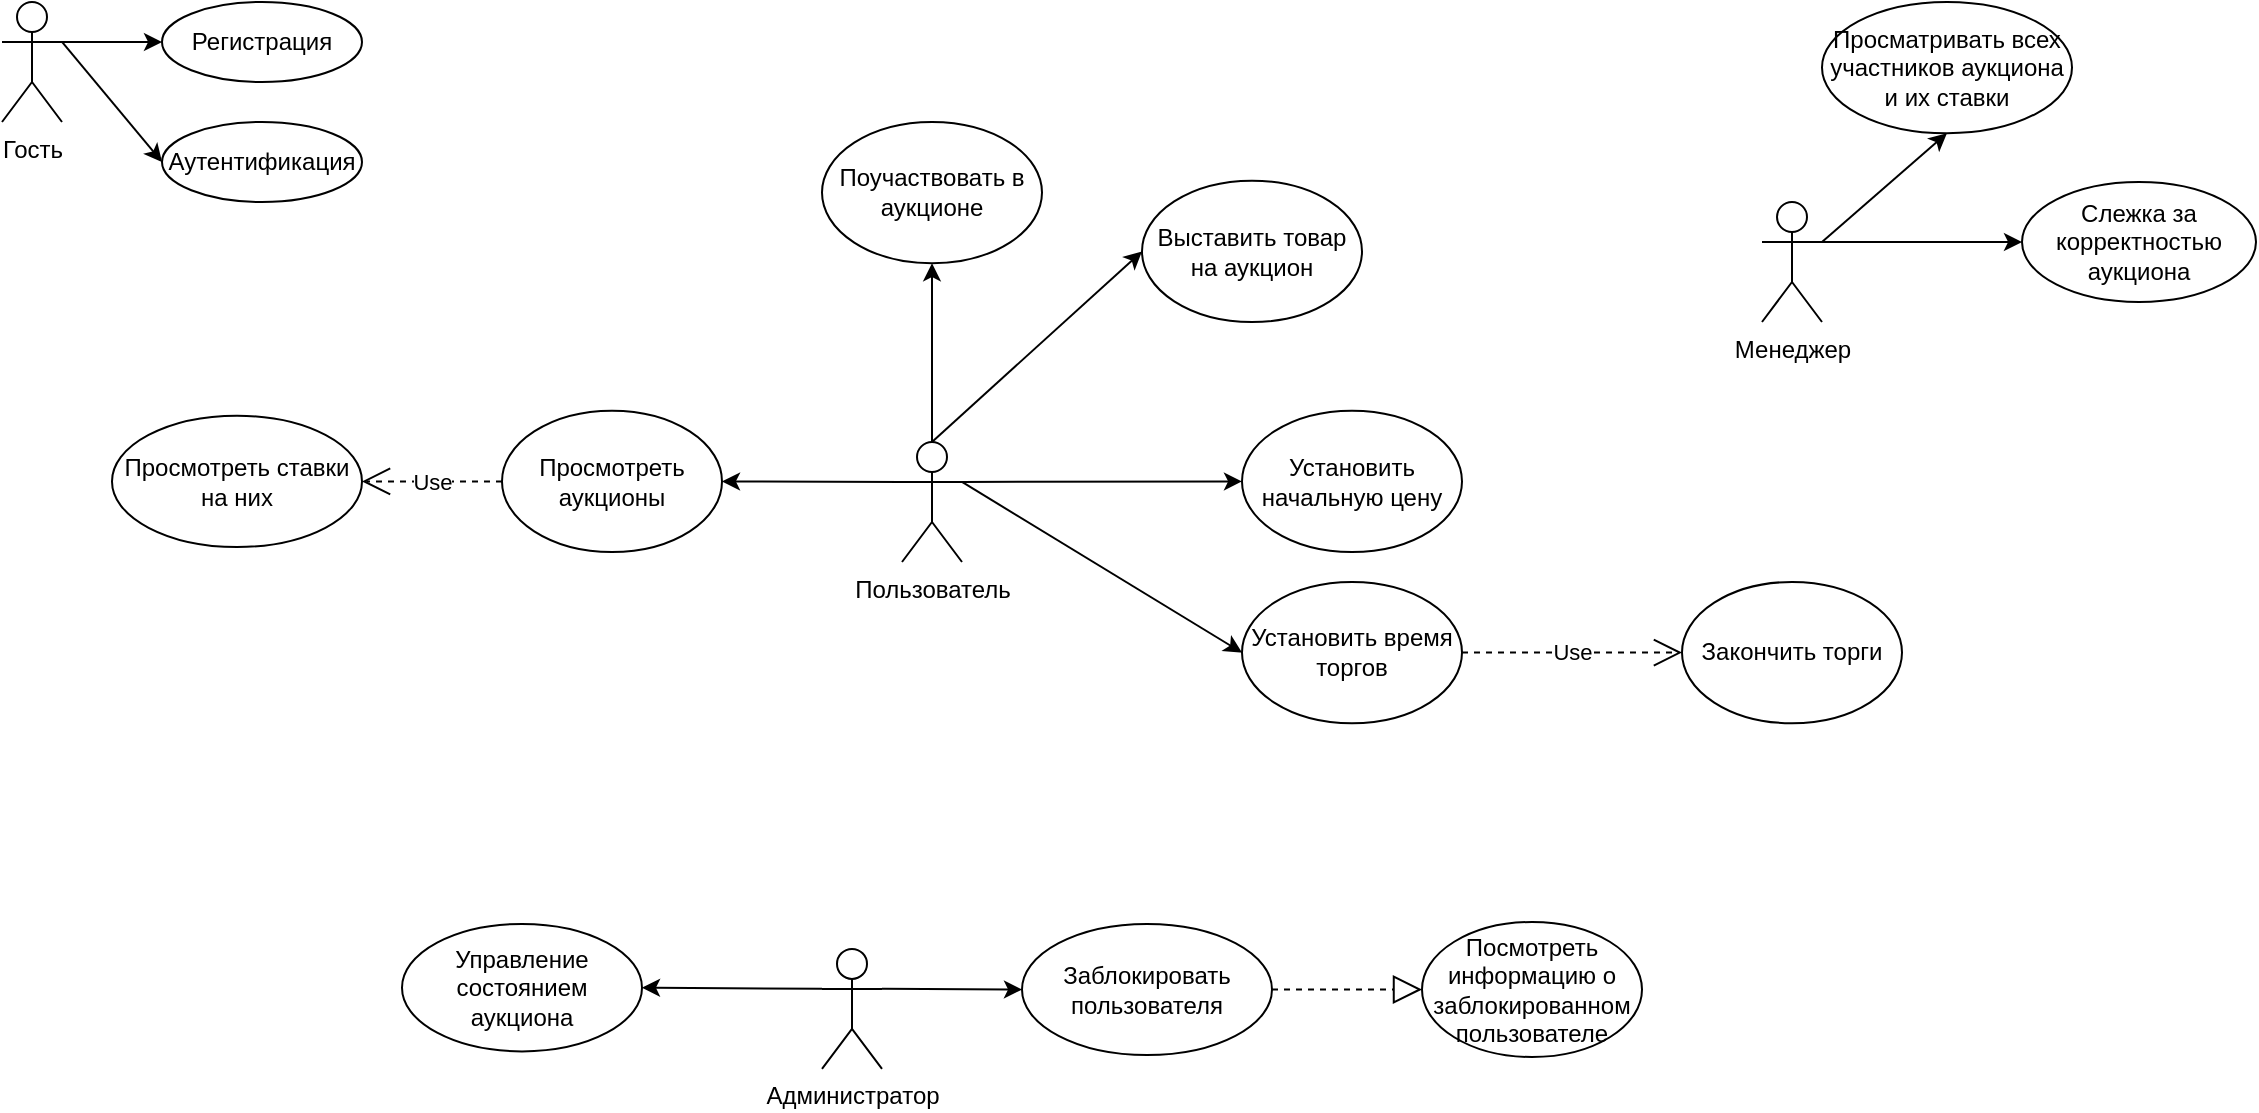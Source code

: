 <mxfile version="22.1.7" type="device">
  <diagram name="Страница — 1" id="Kt6jqAIu88hPu5RBo1W2">
    <mxGraphModel dx="1400" dy="723" grid="0" gridSize="10" guides="1" tooltips="1" connect="1" arrows="1" fold="1" page="1" pageScale="1" pageWidth="1169" pageHeight="1654" math="0" shadow="0">
      <root>
        <mxCell id="0" />
        <mxCell id="1" parent="0" />
        <mxCell id="ucYuG6menEjkq9Tot8bH-1" value="Администратор" style="shape=umlActor;verticalLabelPosition=bottom;verticalAlign=top;html=1;outlineConnect=0;" vertex="1" parent="1">
          <mxGeometry x="440" y="493.44" width="30" height="60" as="geometry" />
        </mxCell>
        <mxCell id="ucYuG6menEjkq9Tot8bH-3" value="Гость" style="shape=umlActor;verticalLabelPosition=bottom;verticalAlign=top;html=1;outlineConnect=0;" vertex="1" parent="1">
          <mxGeometry x="30" y="20" width="30" height="60" as="geometry" />
        </mxCell>
        <mxCell id="ucYuG6menEjkq9Tot8bH-4" value="Аутентификация" style="ellipse;whiteSpace=wrap;html=1;" vertex="1" parent="1">
          <mxGeometry x="110" y="80" width="100" height="40" as="geometry" />
        </mxCell>
        <mxCell id="ucYuG6menEjkq9Tot8bH-5" value="Регистрация" style="ellipse;whiteSpace=wrap;html=1;" vertex="1" parent="1">
          <mxGeometry x="110" y="20" width="100" height="40" as="geometry" />
        </mxCell>
        <mxCell id="ucYuG6menEjkq9Tot8bH-6" value="" style="endArrow=classic;html=1;rounded=0;exitX=1;exitY=0.333;exitDx=0;exitDy=0;exitPerimeter=0;entryX=0;entryY=0.5;entryDx=0;entryDy=0;" edge="1" parent="1" source="ucYuG6menEjkq9Tot8bH-3" target="ucYuG6menEjkq9Tot8bH-5">
          <mxGeometry width="50" height="50" relative="1" as="geometry">
            <mxPoint x="50" y="290" as="sourcePoint" />
            <mxPoint x="100" y="240" as="targetPoint" />
          </mxGeometry>
        </mxCell>
        <mxCell id="ucYuG6menEjkq9Tot8bH-7" value="" style="endArrow=classic;html=1;rounded=0;entryX=0;entryY=0.5;entryDx=0;entryDy=0;exitX=1;exitY=0.333;exitDx=0;exitDy=0;exitPerimeter=0;" edge="1" parent="1" source="ucYuG6menEjkq9Tot8bH-3" target="ucYuG6menEjkq9Tot8bH-4">
          <mxGeometry width="50" height="50" relative="1" as="geometry">
            <mxPoint x="30" y="290" as="sourcePoint" />
            <mxPoint x="80" y="240" as="targetPoint" />
          </mxGeometry>
        </mxCell>
        <mxCell id="ucYuG6menEjkq9Tot8bH-9" value="Управление состоянием аукциона" style="ellipse;whiteSpace=wrap;html=1;" vertex="1" parent="1">
          <mxGeometry x="230" y="480.94" width="120" height="63.75" as="geometry" />
        </mxCell>
        <mxCell id="ucYuG6menEjkq9Tot8bH-10" value="Заблокировать пользователя" style="ellipse;whiteSpace=wrap;html=1;" vertex="1" parent="1">
          <mxGeometry x="540" y="480.94" width="125" height="65.62" as="geometry" />
        </mxCell>
        <mxCell id="ucYuG6menEjkq9Tot8bH-11" value="" style="endArrow=block;dashed=1;endFill=0;endSize=12;html=1;rounded=0;exitX=1;exitY=0.5;exitDx=0;exitDy=0;entryX=0;entryY=0.5;entryDx=0;entryDy=0;" edge="1" parent="1" source="ucYuG6menEjkq9Tot8bH-10" target="ucYuG6menEjkq9Tot8bH-12">
          <mxGeometry width="160" relative="1" as="geometry">
            <mxPoint x="590" y="633.44" as="sourcePoint" />
            <mxPoint x="750" y="633.44" as="targetPoint" />
          </mxGeometry>
        </mxCell>
        <mxCell id="ucYuG6menEjkq9Tot8bH-12" value="&lt;font style=&quot;font-size: 12px;&quot;&gt;Посмотреть информацию о заблокированном пользователе&lt;/font&gt;" style="ellipse;whiteSpace=wrap;html=1;" vertex="1" parent="1">
          <mxGeometry x="740" y="480" width="110" height="67.5" as="geometry" />
        </mxCell>
        <mxCell id="ucYuG6menEjkq9Tot8bH-13" value="" style="endArrow=classic;html=1;rounded=0;entryX=0;entryY=0.5;entryDx=0;entryDy=0;exitX=1;exitY=0.333;exitDx=0;exitDy=0;exitPerimeter=0;" edge="1" parent="1" source="ucYuG6menEjkq9Tot8bH-1" target="ucYuG6menEjkq9Tot8bH-10">
          <mxGeometry width="50" height="50" relative="1" as="geometry">
            <mxPoint x="470" y="393.44" as="sourcePoint" />
            <mxPoint x="520" y="453.44" as="targetPoint" />
          </mxGeometry>
        </mxCell>
        <mxCell id="ucYuG6menEjkq9Tot8bH-14" value="" style="endArrow=classic;html=1;rounded=0;entryX=1;entryY=0.5;entryDx=0;entryDy=0;exitX=0;exitY=0.333;exitDx=0;exitDy=0;exitPerimeter=0;" edge="1" parent="1" source="ucYuG6menEjkq9Tot8bH-1" target="ucYuG6menEjkq9Tot8bH-9">
          <mxGeometry width="50" height="50" relative="1" as="geometry">
            <mxPoint x="330" y="413.44" as="sourcePoint" />
            <mxPoint x="380" y="473.44" as="targetPoint" />
          </mxGeometry>
        </mxCell>
        <mxCell id="ucYuG6menEjkq9Tot8bH-15" value="Менеджер" style="shape=umlActor;verticalLabelPosition=bottom;verticalAlign=top;html=1;" vertex="1" parent="1">
          <mxGeometry x="910" y="120" width="30" height="60" as="geometry" />
        </mxCell>
        <mxCell id="ucYuG6menEjkq9Tot8bH-16" value="Просматривать всех участников аукциона и их ставки" style="ellipse;whiteSpace=wrap;html=1;" vertex="1" parent="1">
          <mxGeometry x="940" y="20" width="125" height="65.62" as="geometry" />
        </mxCell>
        <mxCell id="ucYuG6menEjkq9Tot8bH-17" value="Слежка за корректностью аукциона" style="ellipse;whiteSpace=wrap;html=1;" vertex="1" parent="1">
          <mxGeometry x="1040" y="110" width="117" height="60" as="geometry" />
        </mxCell>
        <mxCell id="ucYuG6menEjkq9Tot8bH-19" value="" style="endArrow=classic;html=1;rounded=0;entryX=0;entryY=0.5;entryDx=0;entryDy=0;exitX=1;exitY=0.333;exitDx=0;exitDy=0;exitPerimeter=0;" edge="1" parent="1" source="ucYuG6menEjkq9Tot8bH-15" target="ucYuG6menEjkq9Tot8bH-17">
          <mxGeometry width="50" height="50" relative="1" as="geometry">
            <mxPoint x="750" y="259.38" as="sourcePoint" />
            <mxPoint x="820" y="259.38" as="targetPoint" />
          </mxGeometry>
        </mxCell>
        <mxCell id="ucYuG6menEjkq9Tot8bH-21" value="" style="endArrow=classic;html=1;rounded=0;entryX=0.5;entryY=1;entryDx=0;entryDy=0;exitX=1;exitY=0.333;exitDx=0;exitDy=0;exitPerimeter=0;" edge="1" parent="1" source="ucYuG6menEjkq9Tot8bH-15" target="ucYuG6menEjkq9Tot8bH-16">
          <mxGeometry width="50" height="50" relative="1" as="geometry">
            <mxPoint x="950" y="150" as="sourcePoint" />
            <mxPoint x="1050" y="150" as="targetPoint" />
          </mxGeometry>
        </mxCell>
        <mxCell id="ucYuG6menEjkq9Tot8bH-22" value="Пользователь" style="shape=umlActor;verticalLabelPosition=bottom;verticalAlign=top;html=1;" vertex="1" parent="1">
          <mxGeometry x="480" y="240" width="30" height="60" as="geometry" />
        </mxCell>
        <mxCell id="ucYuG6menEjkq9Tot8bH-23" value="Просмотреть аукционы" style="ellipse;whiteSpace=wrap;html=1;" vertex="1" parent="1">
          <mxGeometry x="280" y="224.38" width="110" height="70.62" as="geometry" />
        </mxCell>
        <mxCell id="ucYuG6menEjkq9Tot8bH-24" value="Просмотреть ставки на них" style="ellipse;whiteSpace=wrap;html=1;" vertex="1" parent="1">
          <mxGeometry x="85" y="226.88" width="125" height="65.62" as="geometry" />
        </mxCell>
        <mxCell id="ucYuG6menEjkq9Tot8bH-25" value="Use" style="endArrow=open;endSize=12;dashed=1;html=1;rounded=0;exitX=0;exitY=0.5;exitDx=0;exitDy=0;entryX=1;entryY=0.5;entryDx=0;entryDy=0;" edge="1" parent="1" source="ucYuG6menEjkq9Tot8bH-23" target="ucYuG6menEjkq9Tot8bH-24">
          <mxGeometry width="160" relative="1" as="geometry">
            <mxPoint x="150" y="410" as="sourcePoint" />
            <mxPoint x="310" y="410" as="targetPoint" />
          </mxGeometry>
        </mxCell>
        <mxCell id="ucYuG6menEjkq9Tot8bH-26" value="" style="endArrow=classic;html=1;rounded=0;entryX=1;entryY=0.5;entryDx=0;entryDy=0;exitX=0;exitY=0.333;exitDx=0;exitDy=0;exitPerimeter=0;" edge="1" parent="1" source="ucYuG6menEjkq9Tot8bH-22" target="ucYuG6menEjkq9Tot8bH-23">
          <mxGeometry width="50" height="50" relative="1" as="geometry">
            <mxPoint x="440" y="410" as="sourcePoint" />
            <mxPoint x="350" y="410" as="targetPoint" />
          </mxGeometry>
        </mxCell>
        <mxCell id="ucYuG6menEjkq9Tot8bH-27" value="Поучаствовать в аукционе" style="ellipse;whiteSpace=wrap;html=1;" vertex="1" parent="1">
          <mxGeometry x="440" y="80" width="110" height="70.62" as="geometry" />
        </mxCell>
        <mxCell id="ucYuG6menEjkq9Tot8bH-28" value="Выставить товар на аукцион" style="ellipse;whiteSpace=wrap;html=1;" vertex="1" parent="1">
          <mxGeometry x="600" y="109.38" width="110" height="70.62" as="geometry" />
        </mxCell>
        <mxCell id="ucYuG6menEjkq9Tot8bH-29" value="" style="endArrow=classic;html=1;rounded=0;entryX=0.5;entryY=1;entryDx=0;entryDy=0;exitX=0.5;exitY=0;exitDx=0;exitDy=0;exitPerimeter=0;" edge="1" parent="1" source="ucYuG6menEjkq9Tot8bH-22" target="ucYuG6menEjkq9Tot8bH-27">
          <mxGeometry width="50" height="50" relative="1" as="geometry">
            <mxPoint x="710" y="310" as="sourcePoint" />
            <mxPoint x="620" y="310" as="targetPoint" />
          </mxGeometry>
        </mxCell>
        <mxCell id="ucYuG6menEjkq9Tot8bH-30" value="" style="endArrow=classic;html=1;rounded=0;entryX=0;entryY=0.5;entryDx=0;entryDy=0;exitX=0.5;exitY=0;exitDx=0;exitDy=0;exitPerimeter=0;" edge="1" parent="1" source="ucYuG6menEjkq9Tot8bH-22" target="ucYuG6menEjkq9Tot8bH-28">
          <mxGeometry width="50" height="50" relative="1" as="geometry">
            <mxPoint x="550" y="279.62" as="sourcePoint" />
            <mxPoint x="550" y="190.62" as="targetPoint" />
          </mxGeometry>
        </mxCell>
        <mxCell id="ucYuG6menEjkq9Tot8bH-31" value="Установить начальную цену" style="ellipse;whiteSpace=wrap;html=1;" vertex="1" parent="1">
          <mxGeometry x="650" y="224.38" width="110" height="70.62" as="geometry" />
        </mxCell>
        <mxCell id="ucYuG6menEjkq9Tot8bH-32" value="Установить время торгов" style="ellipse;whiteSpace=wrap;html=1;" vertex="1" parent="1">
          <mxGeometry x="650" y="310" width="110" height="70.62" as="geometry" />
        </mxCell>
        <mxCell id="ucYuG6menEjkq9Tot8bH-33" value="" style="endArrow=classic;html=1;rounded=0;entryX=0;entryY=0.5;entryDx=0;entryDy=0;exitX=1;exitY=0.333;exitDx=0;exitDy=0;exitPerimeter=0;" edge="1" parent="1" source="ucYuG6menEjkq9Tot8bH-22" target="ucYuG6menEjkq9Tot8bH-31">
          <mxGeometry width="50" height="50" relative="1" as="geometry">
            <mxPoint x="505" y="250" as="sourcePoint" />
            <mxPoint x="610" y="155" as="targetPoint" />
          </mxGeometry>
        </mxCell>
        <mxCell id="ucYuG6menEjkq9Tot8bH-34" value="" style="endArrow=classic;html=1;rounded=0;entryX=0;entryY=0.5;entryDx=0;entryDy=0;exitX=1;exitY=0.333;exitDx=0;exitDy=0;exitPerimeter=0;" edge="1" parent="1" source="ucYuG6menEjkq9Tot8bH-22" target="ucYuG6menEjkq9Tot8bH-32">
          <mxGeometry width="50" height="50" relative="1" as="geometry">
            <mxPoint x="505" y="250" as="sourcePoint" />
            <mxPoint x="610" y="155" as="targetPoint" />
          </mxGeometry>
        </mxCell>
        <mxCell id="ucYuG6menEjkq9Tot8bH-35" value="Use" style="endArrow=open;endSize=12;dashed=1;html=1;rounded=0;exitX=1;exitY=0.5;exitDx=0;exitDy=0;entryX=0;entryY=0.5;entryDx=0;entryDy=0;" edge="1" parent="1" source="ucYuG6menEjkq9Tot8bH-32" target="ucYuG6menEjkq9Tot8bH-36">
          <mxGeometry width="160" relative="1" as="geometry">
            <mxPoint x="410" y="370" as="sourcePoint" />
            <mxPoint x="340" y="370" as="targetPoint" />
          </mxGeometry>
        </mxCell>
        <mxCell id="ucYuG6menEjkq9Tot8bH-36" value="Закончить торги" style="ellipse;whiteSpace=wrap;html=1;" vertex="1" parent="1">
          <mxGeometry x="870" y="310" width="110" height="70.62" as="geometry" />
        </mxCell>
      </root>
    </mxGraphModel>
  </diagram>
</mxfile>
